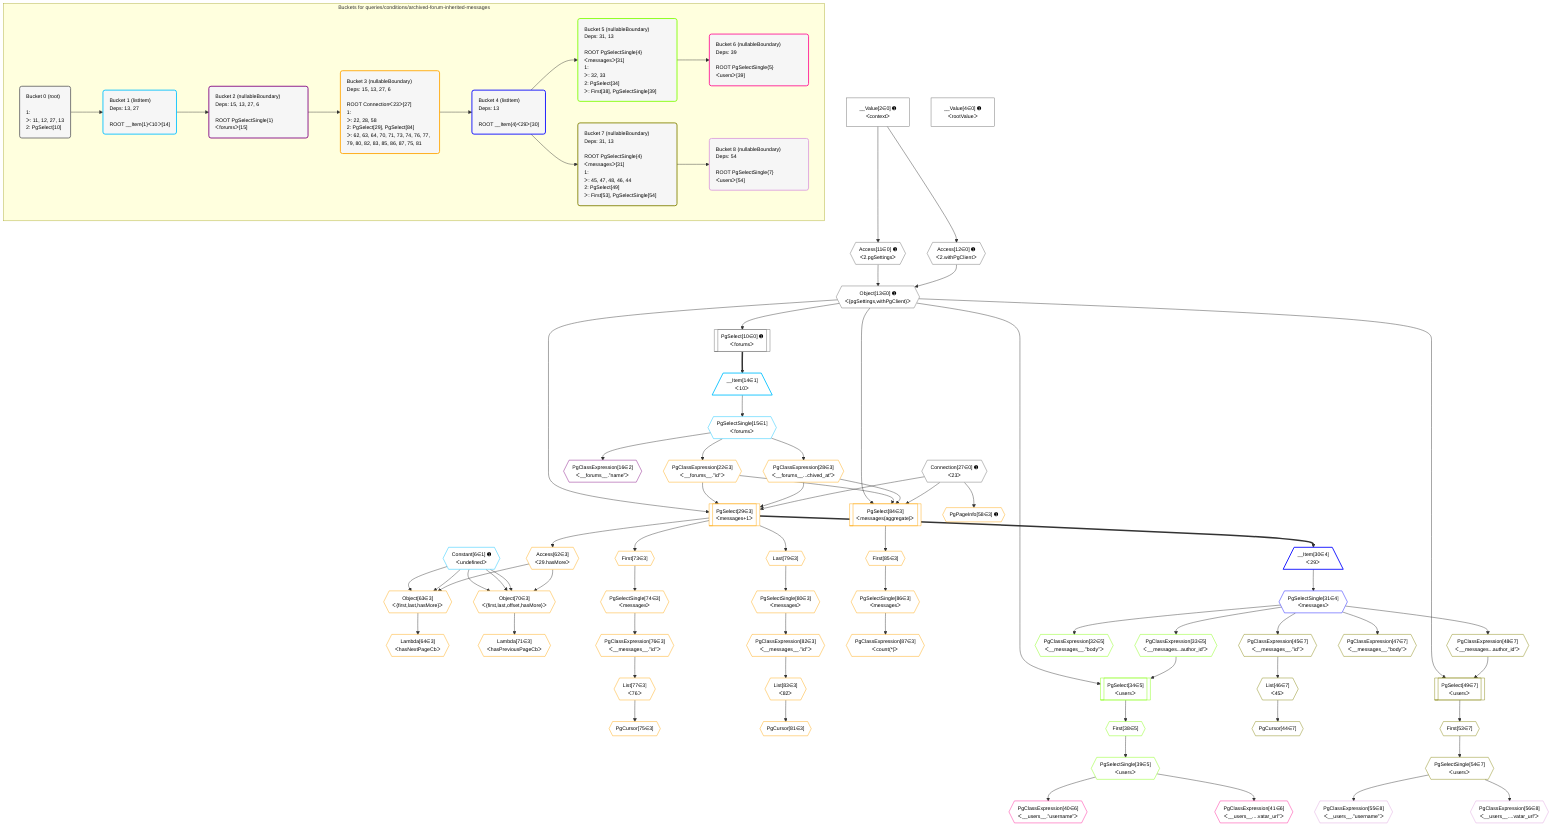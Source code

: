 %%{init: {'themeVariables': { 'fontSize': '12px'}}}%%
graph TD
    classDef path fill:#eee,stroke:#000,color:#000
    classDef plan fill:#fff,stroke-width:1px,color:#000
    classDef itemplan fill:#fff,stroke-width:2px,color:#000
    classDef unbatchedplan fill:#dff,stroke-width:1px,color:#000
    classDef sideeffectplan fill:#fcc,stroke-width:2px,color:#000
    classDef bucket fill:#f6f6f6,color:#000,stroke-width:2px,text-align:left


    %% plan dependencies
    Object13{{"Object[13∈0] ➊<br />ᐸ{pgSettings,withPgClient}ᐳ"}}:::plan
    Access11{{"Access[11∈0] ➊<br />ᐸ2.pgSettingsᐳ"}}:::plan
    Access12{{"Access[12∈0] ➊<br />ᐸ2.withPgClientᐳ"}}:::plan
    Access11 & Access12 --> Object13
    PgSelect10[["PgSelect[10∈0] ➊<br />ᐸforumsᐳ"]]:::plan
    Object13 --> PgSelect10
    __Value2["__Value[2∈0] ➊<br />ᐸcontextᐳ"]:::plan
    __Value2 --> Access11
    __Value2 --> Access12
    __Value4["__Value[4∈0] ➊<br />ᐸrootValueᐳ"]:::plan
    Connection27{{"Connection[27∈0] ➊<br />ᐸ23ᐳ"}}:::plan
    __Item14[/"__Item[14∈1]<br />ᐸ10ᐳ"\]:::itemplan
    PgSelect10 ==> __Item14
    PgSelectSingle15{{"PgSelectSingle[15∈1]<br />ᐸforumsᐳ"}}:::plan
    __Item14 --> PgSelectSingle15
    Constant6{{"Constant[6∈1] ➊<br />ᐸundefinedᐳ"}}:::plan
    PgClassExpression16{{"PgClassExpression[16∈2]<br />ᐸ__forums__.”name”ᐳ"}}:::plan
    PgSelectSingle15 --> PgClassExpression16
    PgSelect29[["PgSelect[29∈3]<br />ᐸmessages+1ᐳ"]]:::plan
    PgClassExpression22{{"PgClassExpression[22∈3]<br />ᐸ__forums__.”id”ᐳ"}}:::plan
    PgClassExpression28{{"PgClassExpression[28∈3]<br />ᐸ__forums__...chived_at”ᐳ"}}:::plan
    Object13 & PgClassExpression22 & PgClassExpression28 & Connection27 --> PgSelect29
    Object70{{"Object[70∈3]<br />ᐸ{first,last,offset,hasMore}ᐳ"}}:::plan
    Access62{{"Access[62∈3]<br />ᐸ29.hasMoreᐳ"}}:::plan
    Constant6 & Constant6 & Constant6 & Access62 --> Object70
    PgSelect84[["PgSelect[84∈3]<br />ᐸmessages(aggregate)ᐳ"]]:::plan
    Object13 & PgClassExpression22 & PgClassExpression28 & Connection27 --> PgSelect84
    Object63{{"Object[63∈3]<br />ᐸ{first,last,hasMore}ᐳ"}}:::plan
    Constant6 & Constant6 & Access62 --> Object63
    PgSelectSingle15 --> PgClassExpression22
    PgSelectSingle15 --> PgClassExpression28
    PgPageInfo58{{"PgPageInfo[58∈3] ➊"}}:::plan
    Connection27 --> PgPageInfo58
    PgSelect29 --> Access62
    Lambda64{{"Lambda[64∈3]<br />ᐸhasNextPageCbᐳ"}}:::plan
    Object63 --> Lambda64
    Lambda71{{"Lambda[71∈3]<br />ᐸhasPreviousPageCbᐳ"}}:::plan
    Object70 --> Lambda71
    First73{{"First[73∈3]"}}:::plan
    PgSelect29 --> First73
    PgSelectSingle74{{"PgSelectSingle[74∈3]<br />ᐸmessagesᐳ"}}:::plan
    First73 --> PgSelectSingle74
    PgCursor75{{"PgCursor[75∈3]"}}:::plan
    List77{{"List[77∈3]<br />ᐸ76ᐳ"}}:::plan
    List77 --> PgCursor75
    PgClassExpression76{{"PgClassExpression[76∈3]<br />ᐸ__messages__.”id”ᐳ"}}:::plan
    PgSelectSingle74 --> PgClassExpression76
    PgClassExpression76 --> List77
    Last79{{"Last[79∈3]"}}:::plan
    PgSelect29 --> Last79
    PgSelectSingle80{{"PgSelectSingle[80∈3]<br />ᐸmessagesᐳ"}}:::plan
    Last79 --> PgSelectSingle80
    PgCursor81{{"PgCursor[81∈3]"}}:::plan
    List83{{"List[83∈3]<br />ᐸ82ᐳ"}}:::plan
    List83 --> PgCursor81
    PgClassExpression82{{"PgClassExpression[82∈3]<br />ᐸ__messages__.”id”ᐳ"}}:::plan
    PgSelectSingle80 --> PgClassExpression82
    PgClassExpression82 --> List83
    First85{{"First[85∈3]"}}:::plan
    PgSelect84 --> First85
    PgSelectSingle86{{"PgSelectSingle[86∈3]<br />ᐸmessagesᐳ"}}:::plan
    First85 --> PgSelectSingle86
    PgClassExpression87{{"PgClassExpression[87∈3]<br />ᐸcount(*)ᐳ"}}:::plan
    PgSelectSingle86 --> PgClassExpression87
    __Item30[/"__Item[30∈4]<br />ᐸ29ᐳ"\]:::itemplan
    PgSelect29 ==> __Item30
    PgSelectSingle31{{"PgSelectSingle[31∈4]<br />ᐸmessagesᐳ"}}:::plan
    __Item30 --> PgSelectSingle31
    PgSelect34[["PgSelect[34∈5]<br />ᐸusersᐳ"]]:::plan
    PgClassExpression33{{"PgClassExpression[33∈5]<br />ᐸ__messages...author_id”ᐳ"}}:::plan
    Object13 & PgClassExpression33 --> PgSelect34
    PgClassExpression32{{"PgClassExpression[32∈5]<br />ᐸ__messages__.”body”ᐳ"}}:::plan
    PgSelectSingle31 --> PgClassExpression32
    PgSelectSingle31 --> PgClassExpression33
    First38{{"First[38∈5]"}}:::plan
    PgSelect34 --> First38
    PgSelectSingle39{{"PgSelectSingle[39∈5]<br />ᐸusersᐳ"}}:::plan
    First38 --> PgSelectSingle39
    PgClassExpression40{{"PgClassExpression[40∈6]<br />ᐸ__users__.”username”ᐳ"}}:::plan
    PgSelectSingle39 --> PgClassExpression40
    PgClassExpression41{{"PgClassExpression[41∈6]<br />ᐸ__users__....vatar_url”ᐳ"}}:::plan
    PgSelectSingle39 --> PgClassExpression41
    PgSelect49[["PgSelect[49∈7]<br />ᐸusersᐳ"]]:::plan
    PgClassExpression48{{"PgClassExpression[48∈7]<br />ᐸ__messages...author_id”ᐳ"}}:::plan
    Object13 & PgClassExpression48 --> PgSelect49
    PgCursor44{{"PgCursor[44∈7]"}}:::plan
    List46{{"List[46∈7]<br />ᐸ45ᐳ"}}:::plan
    List46 --> PgCursor44
    PgClassExpression45{{"PgClassExpression[45∈7]<br />ᐸ__messages__.”id”ᐳ"}}:::plan
    PgSelectSingle31 --> PgClassExpression45
    PgClassExpression45 --> List46
    PgClassExpression47{{"PgClassExpression[47∈7]<br />ᐸ__messages__.”body”ᐳ"}}:::plan
    PgSelectSingle31 --> PgClassExpression47
    PgSelectSingle31 --> PgClassExpression48
    First53{{"First[53∈7]"}}:::plan
    PgSelect49 --> First53
    PgSelectSingle54{{"PgSelectSingle[54∈7]<br />ᐸusersᐳ"}}:::plan
    First53 --> PgSelectSingle54
    PgClassExpression55{{"PgClassExpression[55∈8]<br />ᐸ__users__.”username”ᐳ"}}:::plan
    PgSelectSingle54 --> PgClassExpression55
    PgClassExpression56{{"PgClassExpression[56∈8]<br />ᐸ__users__....vatar_url”ᐳ"}}:::plan
    PgSelectSingle54 --> PgClassExpression56

    %% define steps

    subgraph "Buckets for queries/conditions/archived-forum-inherited-messages"
    Bucket0("Bucket 0 (root)<br /><br />1: <br />ᐳ: 11, 12, 27, 13<br />2: PgSelect[10]"):::bucket
    classDef bucket0 stroke:#696969
    class Bucket0,__Value2,__Value4,PgSelect10,Access11,Access12,Object13,Connection27 bucket0
    Bucket1("Bucket 1 (listItem)<br />Deps: 13, 27<br /><br />ROOT __Item{1}ᐸ10ᐳ[14]"):::bucket
    classDef bucket1 stroke:#00bfff
    class Bucket1,Constant6,__Item14,PgSelectSingle15 bucket1
    Bucket2("Bucket 2 (nullableBoundary)<br />Deps: 15, 13, 27, 6<br /><br />ROOT PgSelectSingle{1}ᐸforumsᐳ[15]"):::bucket
    classDef bucket2 stroke:#7f007f
    class Bucket2,PgClassExpression16 bucket2
    Bucket3("Bucket 3 (nullableBoundary)<br />Deps: 15, 13, 27, 6<br /><br />ROOT Connectionᐸ23ᐳ[27]<br />1: <br />ᐳ: 22, 28, 58<br />2: PgSelect[29], PgSelect[84]<br />ᐳ: 62, 63, 64, 70, 71, 73, 74, 76, 77, 79, 80, 82, 83, 85, 86, 87, 75, 81"):::bucket
    classDef bucket3 stroke:#ffa500
    class Bucket3,PgClassExpression22,PgClassExpression28,PgSelect29,PgPageInfo58,Access62,Object63,Lambda64,Object70,Lambda71,First73,PgSelectSingle74,PgCursor75,PgClassExpression76,List77,Last79,PgSelectSingle80,PgCursor81,PgClassExpression82,List83,PgSelect84,First85,PgSelectSingle86,PgClassExpression87 bucket3
    Bucket4("Bucket 4 (listItem)<br />Deps: 13<br /><br />ROOT __Item{4}ᐸ29ᐳ[30]"):::bucket
    classDef bucket4 stroke:#0000ff
    class Bucket4,__Item30,PgSelectSingle31 bucket4
    Bucket5("Bucket 5 (nullableBoundary)<br />Deps: 31, 13<br /><br />ROOT PgSelectSingle{4}ᐸmessagesᐳ[31]<br />1: <br />ᐳ: 32, 33<br />2: PgSelect[34]<br />ᐳ: First[38], PgSelectSingle[39]"):::bucket
    classDef bucket5 stroke:#7fff00
    class Bucket5,PgClassExpression32,PgClassExpression33,PgSelect34,First38,PgSelectSingle39 bucket5
    Bucket6("Bucket 6 (nullableBoundary)<br />Deps: 39<br /><br />ROOT PgSelectSingle{5}ᐸusersᐳ[39]"):::bucket
    classDef bucket6 stroke:#ff1493
    class Bucket6,PgClassExpression40,PgClassExpression41 bucket6
    Bucket7("Bucket 7 (nullableBoundary)<br />Deps: 31, 13<br /><br />ROOT PgSelectSingle{4}ᐸmessagesᐳ[31]<br />1: <br />ᐳ: 45, 47, 48, 46, 44<br />2: PgSelect[49]<br />ᐳ: First[53], PgSelectSingle[54]"):::bucket
    classDef bucket7 stroke:#808000
    class Bucket7,PgCursor44,PgClassExpression45,List46,PgClassExpression47,PgClassExpression48,PgSelect49,First53,PgSelectSingle54 bucket7
    Bucket8("Bucket 8 (nullableBoundary)<br />Deps: 54<br /><br />ROOT PgSelectSingle{7}ᐸusersᐳ[54]"):::bucket
    classDef bucket8 stroke:#dda0dd
    class Bucket8,PgClassExpression55,PgClassExpression56 bucket8
    Bucket0 --> Bucket1
    Bucket1 --> Bucket2
    Bucket2 --> Bucket3
    Bucket3 --> Bucket4
    Bucket4 --> Bucket5 & Bucket7
    Bucket5 --> Bucket6
    Bucket7 --> Bucket8
    end